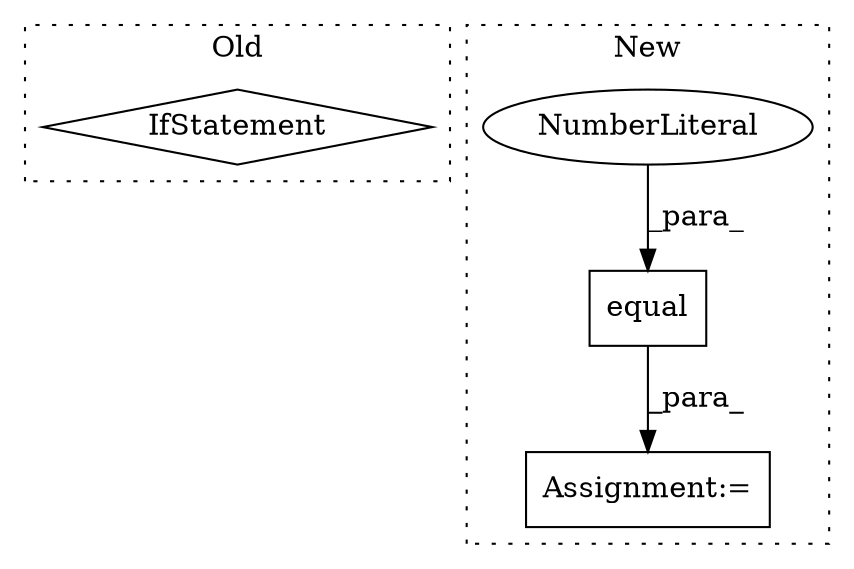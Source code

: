digraph G {
subgraph cluster0 {
1 [label="IfStatement" a="25" s="567,590" l="4,2" shape="diamond"];
label = "Old";
style="dotted";
}
subgraph cluster1 {
2 [label="equal" a="32" s="4546,4583" l="6,1" shape="box"];
3 [label="Assignment:=" a="7" s="4600" l="1" shape="box"];
4 [label="NumberLiteral" a="34" s="4582" l="1" shape="ellipse"];
label = "New";
style="dotted";
}
2 -> 3 [label="_para_"];
4 -> 2 [label="_para_"];
}